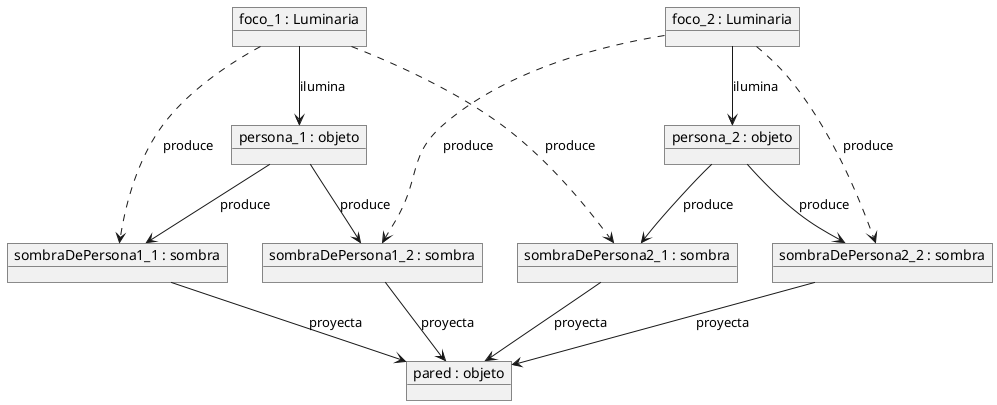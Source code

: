 @startuml
object "foco_1 : Luminaria" as F1
object "foco_2 : Luminaria" as F2
object "persona_1 : objeto" as P1
object "persona_2 : objeto" as P2
object "sombraDePersona1_1 : sombra" as S11
object "sombraDePersona1_2 : sombra" as S12
object "sombraDePersona2_1 : sombra" as S21    
object "sombraDePersona2_2 : sombra" as S22
object "pared : objeto" as W

F1 --> P1 : "ilumina"
F2 --> P2 : "ilumina"
F1 ..> S11 : "produce"
F1 ..> S21 : "produce"
F2 ..> S12 : "produce"
F2 ..> S22 : "produce"
P1 --> S11 : "produce"
P1 --> S12 : "produce"
P2 --> S21 : "produce"
P2 --> S22 : "produce"
S11 --> W : "proyecta"
S12 --> W : "proyecta"
S21 --> W : "proyecta"
S22 --> W : "proyecta"
@enduml


